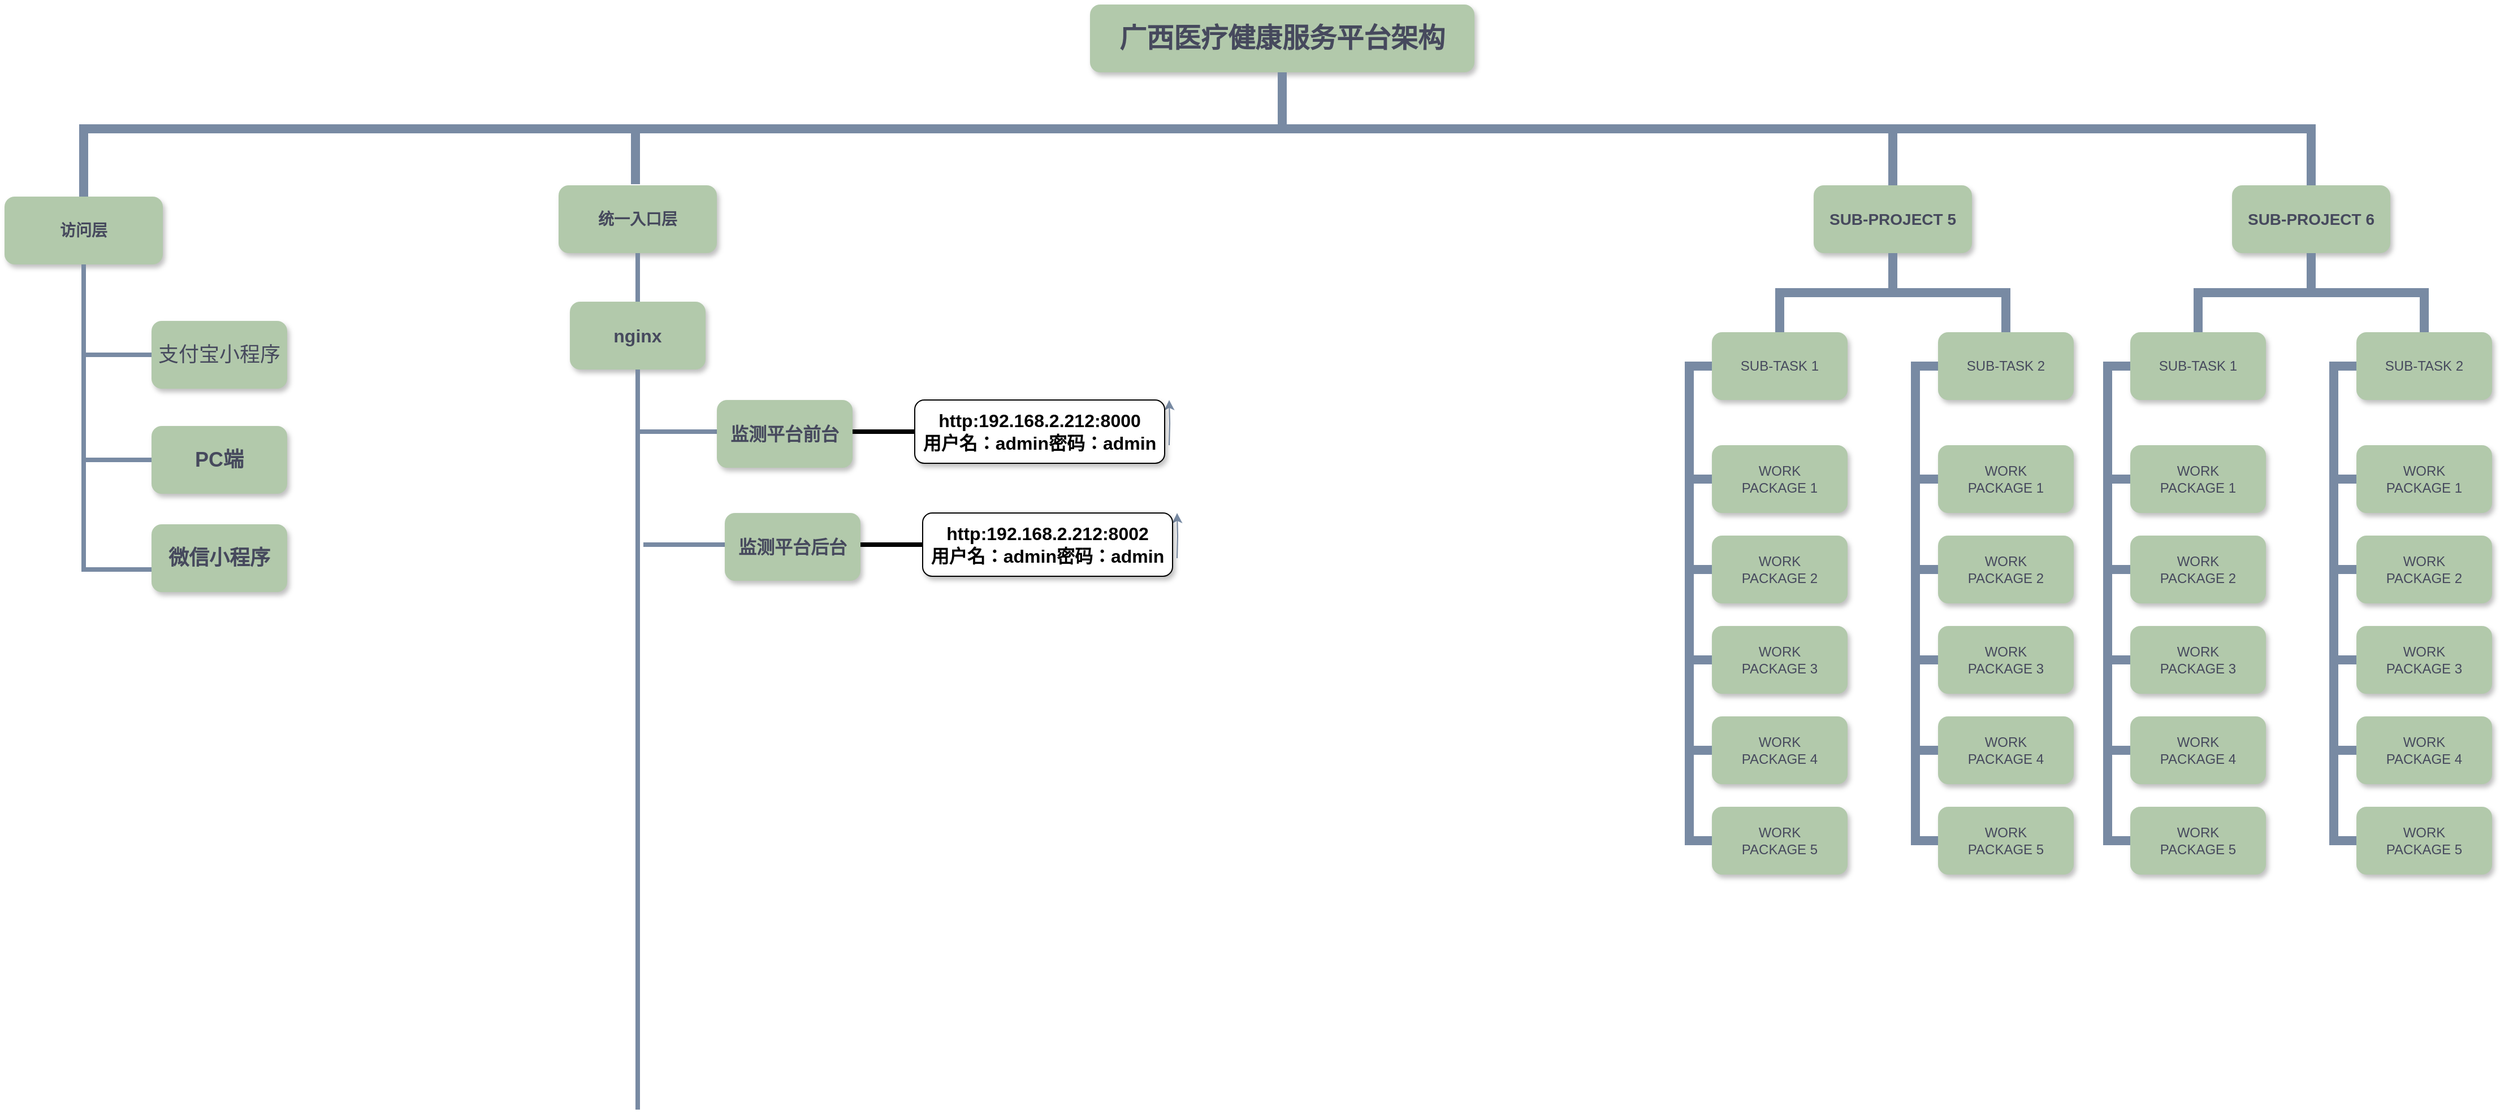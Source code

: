<mxfile version="13.9.2" type="github">
  <diagram name="Page-1" id="64c3da0e-402f-94eb-ee01-a36477274f13">
    <mxGraphModel dx="2370" dy="1270" grid="1" gridSize="13" guides="1" tooltips="1" connect="1" arrows="1" fold="1" page="1" pageScale="1" pageWidth="1169" pageHeight="826" math="0" shadow="0">
      <root>
        <mxCell id="0" />
        <mxCell id="1" parent="0" />
        <mxCell id="2" value="广西医疗健康服务平台架构" style="whiteSpace=wrap;rounded=1;shadow=1;fillColor=#B2C9AB;strokeColor=none;fontColor=#46495D;fontStyle=1;fontSize=24" parent="1" vertex="1">
          <mxGeometry x="1000" y="10" width="340" height="60" as="geometry" />
        </mxCell>
        <mxCell id="3" value="访问层" style="whiteSpace=wrap;rounded=1;fillColor=#B2C9AB;strokeColor=none;shadow=1;fontColor=#46495D;fontStyle=1;fontSize=14" parent="1" vertex="1">
          <mxGeometry x="40" y="180" width="140" height="60" as="geometry" />
        </mxCell>
        <mxCell id="4" value="统一入口层" style="whiteSpace=wrap;rounded=1;fillColor=#B2C9AB;strokeColor=none;shadow=1;fontColor=#46495D;fontStyle=1;fontSize=14" parent="1" vertex="1">
          <mxGeometry x="530" y="170.0" width="140" height="60" as="geometry" />
        </mxCell>
        <mxCell id="5" value="SUB-PROJECT 6" style="whiteSpace=wrap;rounded=1;fillColor=#B2C9AB;strokeColor=none;shadow=1;fontColor=#46495D;fontStyle=1;fontSize=14" parent="1" vertex="1">
          <mxGeometry x="2010" y="170.0" width="140" height="60" as="geometry" />
        </mxCell>
        <mxCell id="8" value="SUB-PROJECT 5" style="whiteSpace=wrap;rounded=1;fillColor=#B2C9AB;strokeColor=none;shadow=1;fontColor=#46495D;fontStyle=1;fontSize=14" parent="1" vertex="1">
          <mxGeometry x="1640" y="170.0" width="140" height="60" as="geometry" />
        </mxCell>
        <mxCell id="23" value="支付宝小程序" style="whiteSpace=wrap;rounded=1;fillColor=#B2C9AB;strokeColor=none;shadow=1;fontColor=#46495D;fontStyle=0;fontSize=18;" parent="1" vertex="1">
          <mxGeometry x="170.0" y="290.0" width="120" height="60" as="geometry" />
        </mxCell>
        <mxCell id="24" value="PC端" style="whiteSpace=wrap;rounded=1;fillColor=#B2C9AB;strokeColor=none;shadow=1;fontColor=#46495D;fontStyle=1;fontSize=18;" parent="1" vertex="1">
          <mxGeometry x="170.0" y="383.0" width="120" height="60" as="geometry" />
        </mxCell>
        <mxCell id="26" value="微信小程序" style="whiteSpace=wrap;rounded=1;fillColor=#B2C9AB;strokeColor=none;shadow=1;fontColor=#46495D;fontStyle=1;fontSize=18;" parent="1" vertex="1">
          <mxGeometry x="170.0" y="470.0" width="120" height="60" as="geometry" />
        </mxCell>
        <mxCell id="43" value="nginx" style="whiteSpace=wrap;rounded=1;fillColor=#B2C9AB;strokeColor=none;shadow=1;fontColor=#46495D;fontStyle=1;fontSize=16;" parent="1" vertex="1">
          <mxGeometry x="540.0" y="273.0" width="120" height="60" as="geometry" />
        </mxCell>
        <mxCell id="103" value="" style="edgeStyle=elbowEdgeStyle;elbow=vertical;rounded=0;fontColor=#46495D;endArrow=none;endFill=0;strokeWidth=4;strokeColor=#788AA3;" parent="1" source="3" edge="1">
          <mxGeometry width="100" height="100" relative="1" as="geometry">
            <mxPoint x="20" y="290" as="sourcePoint" />
            <mxPoint x="110" y="360" as="targetPoint" />
          </mxGeometry>
        </mxCell>
        <mxCell id="105" value="" style="edgeStyle=elbowEdgeStyle;elbow=horizontal;rounded=0;fontColor=#46495D;endArrow=none;endFill=0;strokeWidth=4;strokeColor=#788AA3;" parent="1" target="23" edge="1">
          <mxGeometry width="100" height="100" relative="1" as="geometry">
            <mxPoint x="110" y="360" as="sourcePoint" />
            <mxPoint x="110" y="380" as="targetPoint" />
            <Array as="points">
              <mxPoint x="110" y="430" />
              <mxPoint x="50" y="380" />
            </Array>
          </mxGeometry>
        </mxCell>
        <mxCell id="106" value="" style="edgeStyle=elbowEdgeStyle;elbow=horizontal;rounded=0;fontColor=#46495D;endArrow=none;endFill=0;strokeWidth=4;strokeColor=#788AA3;" parent="1" target="24" edge="1">
          <mxGeometry width="100" height="100" relative="1" as="geometry">
            <mxPoint x="110" y="360" as="sourcePoint" />
            <mxPoint x="80" y="440" as="targetPoint" />
            <Array as="points">
              <mxPoint x="110" y="480" />
              <mxPoint x="50" y="400" />
            </Array>
          </mxGeometry>
        </mxCell>
        <mxCell id="109" value="" style="edgeStyle=elbowEdgeStyle;elbow=horizontal;rounded=0;fontColor=#46495D;endArrow=none;endFill=0;strokeWidth=4;strokeColor=#788AA3;" parent="1" target="26" edge="1">
          <mxGeometry width="100" height="100" relative="1" as="geometry">
            <mxPoint x="110" y="340" as="sourcePoint" />
            <mxPoint x="100" y="460" as="targetPoint" />
            <Array as="points">
              <mxPoint x="110" y="510" />
              <mxPoint x="50" y="410" />
            </Array>
          </mxGeometry>
        </mxCell>
        <mxCell id="116" value="" style="edgeStyle=elbowEdgeStyle;elbow=vertical;rounded=0;fontColor=#46495D;endArrow=none;endFill=0;strokeWidth=4;strokeColor=#788AA3;" parent="1" source="4" target="43" edge="1">
          <mxGeometry width="100" height="100" relative="1" as="geometry">
            <mxPoint x="240" y="240.0" as="sourcePoint" />
            <mxPoint x="140" y="310" as="targetPoint" />
          </mxGeometry>
        </mxCell>
        <mxCell id="D-E3E2ECpoi-iPH8ubSQ-251" value="" style="edgeStyle=orthogonalEdgeStyle;curved=0;rounded=1;sketch=0;orthogonalLoop=1;jettySize=auto;html=1;strokeColor=#788AA3;fillColor=#B2C9AB;fontSize=18;fontColor=#46495D;" edge="1" parent="1">
          <mxGeometry relative="1" as="geometry">
            <mxPoint x="1070.0" y="400" as="sourcePoint" />
            <mxPoint x="1070.0" y="360" as="targetPoint" />
          </mxGeometry>
        </mxCell>
        <mxCell id="177" value="SUB-TASK 1" style="whiteSpace=wrap;rounded=1;fillColor=#B2C9AB;strokeColor=none;shadow=1;fontColor=#46495D;" parent="1" vertex="1">
          <mxGeometry x="1550.0" y="300.0" width="120" height="60" as="geometry" />
        </mxCell>
        <mxCell id="178" value="SUB-TASK 2" style="whiteSpace=wrap;rounded=1;fillColor=#B2C9AB;strokeColor=none;shadow=1;fontColor=#46495D;" parent="1" vertex="1">
          <mxGeometry x="1750.0" y="300.0" width="120" height="60" as="geometry" />
        </mxCell>
        <mxCell id="179" value="WORK&#xa;PACKAGE 1" style="whiteSpace=wrap;rounded=1;fillColor=#B2C9AB;strokeColor=none;shadow=1;fontColor=#46495D;fontStyle=0" parent="1" vertex="1">
          <mxGeometry x="1550.0" y="400.0" width="120" height="60" as="geometry" />
        </mxCell>
        <mxCell id="180" value="WORK&#xa;PACKAGE 2" style="whiteSpace=wrap;rounded=1;fillColor=#B2C9AB;strokeColor=none;shadow=1;fontColor=#46495D;fontStyle=0" parent="1" vertex="1">
          <mxGeometry x="1550" y="480.0" width="120" height="60" as="geometry" />
        </mxCell>
        <mxCell id="181" value="WORK&#xa;PACKAGE 3" style="whiteSpace=wrap;rounded=1;fillColor=#B2C9AB;strokeColor=none;shadow=1;fontColor=#46495D;fontStyle=0" parent="1" vertex="1">
          <mxGeometry x="1550.0" y="560.0" width="120" height="60" as="geometry" />
        </mxCell>
        <mxCell id="182" value="WORK&#xa;PACKAGE 4" style="whiteSpace=wrap;rounded=1;fillColor=#B2C9AB;strokeColor=none;shadow=1;fontColor=#46495D;fontStyle=0" parent="1" vertex="1">
          <mxGeometry x="1550" y="640.0" width="120" height="60" as="geometry" />
        </mxCell>
        <mxCell id="183" value="WORK&#xa;PACKAGE 5" style="whiteSpace=wrap;rounded=1;fillColor=#B2C9AB;strokeColor=none;shadow=1;fontColor=#46495D;fontStyle=0" parent="1" vertex="1">
          <mxGeometry x="1550" y="720.0" width="120" height="60" as="geometry" />
        </mxCell>
        <mxCell id="184" value="WORK&#xa;PACKAGE 1" style="whiteSpace=wrap;rounded=1;fillColor=#B2C9AB;strokeColor=none;shadow=1;fontColor=#46495D;fontStyle=0" parent="1" vertex="1">
          <mxGeometry x="1750.0" y="400.0" width="120" height="60" as="geometry" />
        </mxCell>
        <mxCell id="185" value="WORK&#xa;PACKAGE 2" style="whiteSpace=wrap;rounded=1;fillColor=#B2C9AB;strokeColor=none;shadow=1;fontColor=#46495D;fontStyle=0" parent="1" vertex="1">
          <mxGeometry x="1750.0" y="480.0" width="120" height="60" as="geometry" />
        </mxCell>
        <mxCell id="186" value="WORK&#xa;PACKAGE 3" style="whiteSpace=wrap;rounded=1;fillColor=#B2C9AB;strokeColor=none;shadow=1;fontColor=#46495D;fontStyle=0" parent="1" vertex="1">
          <mxGeometry x="1750.0" y="560.0" width="120" height="60" as="geometry" />
        </mxCell>
        <mxCell id="187" value="WORK&#xa;PACKAGE 4" style="whiteSpace=wrap;rounded=1;fillColor=#B2C9AB;strokeColor=none;shadow=1;fontColor=#46495D;fontStyle=0" parent="1" vertex="1">
          <mxGeometry x="1750.0" y="640.0" width="120" height="60" as="geometry" />
        </mxCell>
        <mxCell id="188" value="WORK&#xa;PACKAGE 5" style="whiteSpace=wrap;rounded=1;fillColor=#B2C9AB;strokeColor=none;shadow=1;fontColor=#46495D;fontStyle=0" parent="1" vertex="1">
          <mxGeometry x="1750.0" y="720.0" width="120" height="60" as="geometry" />
        </mxCell>
        <mxCell id="189" value="" style="edgeStyle=elbowEdgeStyle;elbow=horizontal;rounded=0;fontColor=#46495D;endArrow=none;endFill=0;strokeWidth=8;strokeColor=#788AA3;" parent="1" source="177" target="179" edge="1">
          <mxGeometry width="100" height="100" relative="1" as="geometry">
            <mxPoint x="1530" y="330.0" as="sourcePoint" />
            <mxPoint x="1540.0" y="430.0" as="targetPoint" />
            <Array as="points">
              <mxPoint x="1530" y="380.0" />
            </Array>
          </mxGeometry>
        </mxCell>
        <mxCell id="190" value="" style="edgeStyle=elbowEdgeStyle;elbow=horizontal;rounded=0;fontColor=#46495D;endArrow=none;endFill=0;strokeWidth=8;strokeColor=#788AA3;" parent="1" source="177" target="180" edge="1">
          <mxGeometry width="100" height="100" relative="1" as="geometry">
            <mxPoint x="1540" y="330.0" as="sourcePoint" />
            <mxPoint x="1540.0" y="510.0" as="targetPoint" />
            <Array as="points">
              <mxPoint x="1530" y="420.0" />
            </Array>
          </mxGeometry>
        </mxCell>
        <mxCell id="191" value="" style="edgeStyle=elbowEdgeStyle;elbow=horizontal;rounded=0;fontColor=#46495D;endArrow=none;endFill=0;strokeWidth=8;strokeColor=#788AA3;" parent="1" source="177" target="183" edge="1">
          <mxGeometry width="100" height="100" relative="1" as="geometry">
            <mxPoint x="1540" y="330.0" as="sourcePoint" />
            <mxPoint x="1540" y="750.0" as="targetPoint" />
            <Array as="points">
              <mxPoint x="1530" y="550.0" />
            </Array>
          </mxGeometry>
        </mxCell>
        <mxCell id="192" value="" style="edgeStyle=elbowEdgeStyle;elbow=horizontal;rounded=0;fontColor=#46495D;endArrow=none;endFill=0;strokeWidth=8;strokeColor=#788AA3;" parent="1" source="177" target="182" edge="1">
          <mxGeometry width="100" height="100" relative="1" as="geometry">
            <mxPoint x="1540" y="330.0" as="sourcePoint" />
            <mxPoint x="1540" y="670.0" as="targetPoint" />
            <Array as="points">
              <mxPoint x="1530" y="500.0" />
            </Array>
          </mxGeometry>
        </mxCell>
        <mxCell id="193" value="" style="edgeStyle=elbowEdgeStyle;elbow=horizontal;rounded=0;fontColor=#46495D;endArrow=none;endFill=0;strokeWidth=8;strokeColor=#788AA3;" parent="1" source="177" target="181" edge="1">
          <mxGeometry width="100" height="100" relative="1" as="geometry">
            <mxPoint x="1540" y="330.0" as="sourcePoint" />
            <mxPoint x="1540.0" y="590.0" as="targetPoint" />
            <Array as="points">
              <mxPoint x="1530" y="470.0" />
            </Array>
          </mxGeometry>
        </mxCell>
        <mxCell id="194" value="" style="edgeStyle=elbowEdgeStyle;elbow=horizontal;rounded=0;fontColor=#46495D;endArrow=none;endFill=0;strokeWidth=8;strokeColor=#788AA3;" parent="1" source="178" target="184" edge="1">
          <mxGeometry width="100" height="100" relative="1" as="geometry">
            <mxPoint x="1720" y="330.0" as="sourcePoint" />
            <mxPoint x="1730.0" y="430.0" as="targetPoint" />
            <Array as="points">
              <mxPoint x="1730" y="380.0" />
            </Array>
          </mxGeometry>
        </mxCell>
        <mxCell id="195" value="" style="edgeStyle=elbowEdgeStyle;elbow=horizontal;rounded=0;fontColor=#46495D;endArrow=none;endFill=0;strokeWidth=8;strokeColor=#788AA3;" parent="1" source="178" target="185" edge="1">
          <mxGeometry width="100" height="100" relative="1" as="geometry">
            <mxPoint x="1730" y="330.0" as="sourcePoint" />
            <mxPoint x="1730.0" y="510.0" as="targetPoint" />
            <Array as="points">
              <mxPoint x="1730" y="420.0" />
            </Array>
          </mxGeometry>
        </mxCell>
        <mxCell id="196" value="" style="edgeStyle=elbowEdgeStyle;elbow=horizontal;rounded=0;fontColor=#46495D;endArrow=none;endFill=0;strokeWidth=8;strokeColor=#788AA3;" parent="1" source="178" target="188" edge="1">
          <mxGeometry width="100" height="100" relative="1" as="geometry">
            <mxPoint x="1730" y="330.0" as="sourcePoint" />
            <mxPoint x="1730" y="750.0" as="targetPoint" />
            <Array as="points">
              <mxPoint x="1730" y="540.0" />
            </Array>
          </mxGeometry>
        </mxCell>
        <mxCell id="197" value="" style="edgeStyle=elbowEdgeStyle;elbow=horizontal;rounded=0;fontColor=#46495D;endArrow=none;endFill=0;strokeWidth=8;strokeColor=#788AA3;" parent="1" source="178" target="187" edge="1">
          <mxGeometry width="100" height="100" relative="1" as="geometry">
            <mxPoint x="1730" y="330.0" as="sourcePoint" />
            <mxPoint x="1730" y="670.0" as="targetPoint" />
            <Array as="points">
              <mxPoint x="1730" y="500.0" />
            </Array>
          </mxGeometry>
        </mxCell>
        <mxCell id="198" value="" style="edgeStyle=elbowEdgeStyle;elbow=horizontal;rounded=0;fontColor=#46495D;endArrow=none;endFill=0;strokeWidth=8;strokeColor=#788AA3;" parent="1" source="178" target="186" edge="1">
          <mxGeometry width="100" height="100" relative="1" as="geometry">
            <mxPoint x="1730" y="330.0" as="sourcePoint" />
            <mxPoint x="1730.0" y="590.0" as="targetPoint" />
            <Array as="points">
              <mxPoint x="1730" y="470.0" />
            </Array>
          </mxGeometry>
        </mxCell>
        <mxCell id="199" value="SUB-TASK 1" style="whiteSpace=wrap;rounded=1;fillColor=#B2C9AB;strokeColor=none;shadow=1;fontColor=#46495D;" parent="1" vertex="1">
          <mxGeometry x="1920.0" y="300.0" width="120" height="60" as="geometry" />
        </mxCell>
        <mxCell id="200" value="SUB-TASK 2" style="whiteSpace=wrap;rounded=1;fillColor=#B2C9AB;strokeColor=none;shadow=1;fontColor=#46495D;" parent="1" vertex="1">
          <mxGeometry x="2120" y="300.0" width="120" height="60" as="geometry" />
        </mxCell>
        <mxCell id="201" value="WORK&#xa;PACKAGE 1" style="whiteSpace=wrap;rounded=1;fillColor=#B2C9AB;strokeColor=none;shadow=1;fontColor=#46495D;fontStyle=0" parent="1" vertex="1">
          <mxGeometry x="1920.0" y="400.0" width="120" height="60" as="geometry" />
        </mxCell>
        <mxCell id="202" value="WORK&#xa;PACKAGE 2" style="whiteSpace=wrap;rounded=1;fillColor=#B2C9AB;strokeColor=none;shadow=1;fontColor=#46495D;fontStyle=0" parent="1" vertex="1">
          <mxGeometry x="1920" y="480.0" width="120" height="60" as="geometry" />
        </mxCell>
        <mxCell id="203" value="WORK&#xa;PACKAGE 3" style="whiteSpace=wrap;rounded=1;fillColor=#B2C9AB;strokeColor=none;shadow=1;fontColor=#46495D;fontStyle=0" parent="1" vertex="1">
          <mxGeometry x="1920.0" y="560.0" width="120" height="60" as="geometry" />
        </mxCell>
        <mxCell id="204" value="WORK&#xa;PACKAGE 4" style="whiteSpace=wrap;rounded=1;fillColor=#B2C9AB;strokeColor=none;shadow=1;fontColor=#46495D;fontStyle=0" parent="1" vertex="1">
          <mxGeometry x="1920" y="640.0" width="120" height="60" as="geometry" />
        </mxCell>
        <mxCell id="205" value="WORK&#xa;PACKAGE 5" style="whiteSpace=wrap;rounded=1;fillColor=#B2C9AB;strokeColor=none;shadow=1;fontColor=#46495D;fontStyle=0" parent="1" vertex="1">
          <mxGeometry x="1920" y="720.0" width="120" height="60" as="geometry" />
        </mxCell>
        <mxCell id="206" value="WORK&#xa;PACKAGE 1" style="whiteSpace=wrap;rounded=1;fillColor=#B2C9AB;strokeColor=none;shadow=1;fontColor=#46495D;fontStyle=0" parent="1" vertex="1">
          <mxGeometry x="2120.0" y="400.0" width="120" height="60" as="geometry" />
        </mxCell>
        <mxCell id="207" value="WORK&#xa;PACKAGE 2" style="whiteSpace=wrap;rounded=1;fillColor=#B2C9AB;strokeColor=none;shadow=1;fontColor=#46495D;fontStyle=0" parent="1" vertex="1">
          <mxGeometry x="2120.0" y="480.0" width="120" height="60" as="geometry" />
        </mxCell>
        <mxCell id="208" value="WORK&#xa;PACKAGE 3" style="whiteSpace=wrap;rounded=1;fillColor=#B2C9AB;strokeColor=none;shadow=1;fontColor=#46495D;fontStyle=0" parent="1" vertex="1">
          <mxGeometry x="2120.0" y="560.0" width="120" height="60" as="geometry" />
        </mxCell>
        <mxCell id="209" value="WORK&#xa;PACKAGE 4" style="whiteSpace=wrap;rounded=1;fillColor=#B2C9AB;strokeColor=none;shadow=1;fontColor=#46495D;fontStyle=0" parent="1" vertex="1">
          <mxGeometry x="2120.0" y="640.0" width="120" height="60" as="geometry" />
        </mxCell>
        <mxCell id="210" value="WORK&#xa;PACKAGE 5" style="whiteSpace=wrap;rounded=1;fillColor=#B2C9AB;strokeColor=none;shadow=1;fontColor=#46495D;fontStyle=0" parent="1" vertex="1">
          <mxGeometry x="2120" y="720.0" width="120" height="60" as="geometry" />
        </mxCell>
        <mxCell id="211" value="" style="edgeStyle=elbowEdgeStyle;elbow=horizontal;rounded=0;fontColor=#46495D;endArrow=none;endFill=0;strokeWidth=8;strokeColor=#788AA3;" parent="1" source="199" target="201" edge="1">
          <mxGeometry width="100" height="100" relative="1" as="geometry">
            <mxPoint x="1900" y="330.0" as="sourcePoint" />
            <mxPoint x="1910.0" y="430.0" as="targetPoint" />
            <Array as="points">
              <mxPoint x="1900" y="380.0" />
            </Array>
          </mxGeometry>
        </mxCell>
        <mxCell id="212" value="" style="edgeStyle=elbowEdgeStyle;elbow=horizontal;rounded=0;fontColor=#46495D;endArrow=none;endFill=0;strokeWidth=8;strokeColor=#788AA3;" parent="1" source="199" target="202" edge="1">
          <mxGeometry width="100" height="100" relative="1" as="geometry">
            <mxPoint x="1910" y="330.0" as="sourcePoint" />
            <mxPoint x="1910.0" y="510.0" as="targetPoint" />
            <Array as="points">
              <mxPoint x="1900" y="420.0" />
            </Array>
          </mxGeometry>
        </mxCell>
        <mxCell id="213" value="" style="edgeStyle=elbowEdgeStyle;elbow=horizontal;rounded=0;fontColor=#46495D;endArrow=none;endFill=0;strokeWidth=8;strokeColor=#788AA3;" parent="1" source="199" target="205" edge="1">
          <mxGeometry width="100" height="100" relative="1" as="geometry">
            <mxPoint x="1910" y="330.0" as="sourcePoint" />
            <mxPoint x="1910" y="750.0" as="targetPoint" />
            <Array as="points">
              <mxPoint x="1900" y="550.0" />
            </Array>
          </mxGeometry>
        </mxCell>
        <mxCell id="214" value="" style="edgeStyle=elbowEdgeStyle;elbow=horizontal;rounded=0;fontColor=#46495D;endArrow=none;endFill=0;strokeWidth=8;strokeColor=#788AA3;" parent="1" source="199" target="204" edge="1">
          <mxGeometry width="100" height="100" relative="1" as="geometry">
            <mxPoint x="1910" y="330.0" as="sourcePoint" />
            <mxPoint x="1910" y="670.0" as="targetPoint" />
            <Array as="points">
              <mxPoint x="1900" y="500.0" />
            </Array>
          </mxGeometry>
        </mxCell>
        <mxCell id="215" value="" style="edgeStyle=elbowEdgeStyle;elbow=horizontal;rounded=0;fontColor=#46495D;endArrow=none;endFill=0;strokeWidth=8;strokeColor=#788AA3;" parent="1" source="199" target="203" edge="1">
          <mxGeometry width="100" height="100" relative="1" as="geometry">
            <mxPoint x="1910" y="330.0" as="sourcePoint" />
            <mxPoint x="1910.0" y="590.0" as="targetPoint" />
            <Array as="points">
              <mxPoint x="1900" y="470.0" />
            </Array>
          </mxGeometry>
        </mxCell>
        <mxCell id="216" value="" style="edgeStyle=elbowEdgeStyle;elbow=horizontal;rounded=0;fontColor=#46495D;endArrow=none;endFill=0;strokeWidth=8;strokeColor=#788AA3;" parent="1" source="200" target="206" edge="1">
          <mxGeometry width="100" height="100" relative="1" as="geometry">
            <mxPoint x="2090" y="330.0" as="sourcePoint" />
            <mxPoint x="2100.0" y="430.0" as="targetPoint" />
            <Array as="points">
              <mxPoint x="2100" y="380.0" />
            </Array>
          </mxGeometry>
        </mxCell>
        <mxCell id="217" value="" style="edgeStyle=elbowEdgeStyle;elbow=horizontal;rounded=0;fontColor=#46495D;endArrow=none;endFill=0;strokeWidth=8;strokeColor=#788AA3;" parent="1" source="200" target="207" edge="1">
          <mxGeometry width="100" height="100" relative="1" as="geometry">
            <mxPoint x="2100" y="330.0" as="sourcePoint" />
            <mxPoint x="2100" y="510.0" as="targetPoint" />
            <Array as="points">
              <mxPoint x="2100" y="420.0" />
            </Array>
          </mxGeometry>
        </mxCell>
        <mxCell id="218" value="" style="edgeStyle=elbowEdgeStyle;elbow=horizontal;rounded=0;fontColor=#46495D;endArrow=none;endFill=0;strokeWidth=8;strokeColor=#788AA3;" parent="1" source="200" target="210" edge="1">
          <mxGeometry width="100" height="100" relative="1" as="geometry">
            <mxPoint x="2100" y="330.0" as="sourcePoint" />
            <mxPoint x="2100" y="750.0" as="targetPoint" />
            <Array as="points">
              <mxPoint x="2100" y="540.0" />
            </Array>
          </mxGeometry>
        </mxCell>
        <mxCell id="219" value="" style="edgeStyle=elbowEdgeStyle;elbow=horizontal;rounded=0;fontColor=#46495D;endArrow=none;endFill=0;strokeWidth=8;strokeColor=#788AA3;" parent="1" source="200" target="209" edge="1">
          <mxGeometry width="100" height="100" relative="1" as="geometry">
            <mxPoint x="2100" y="330.0" as="sourcePoint" />
            <mxPoint x="2100" y="670.0" as="targetPoint" />
            <Array as="points">
              <mxPoint x="2100" y="500.0" />
            </Array>
          </mxGeometry>
        </mxCell>
        <mxCell id="220" value="" style="edgeStyle=elbowEdgeStyle;elbow=horizontal;rounded=0;fontColor=#46495D;endArrow=none;endFill=0;strokeWidth=8;strokeColor=#788AA3;" parent="1" source="200" target="208" edge="1">
          <mxGeometry width="100" height="100" relative="1" as="geometry">
            <mxPoint x="2100" y="330.0" as="sourcePoint" />
            <mxPoint x="2100" y="590.0" as="targetPoint" />
            <Array as="points">
              <mxPoint x="2100" y="470.0" />
            </Array>
          </mxGeometry>
        </mxCell>
        <mxCell id="225" value="" style="edgeStyle=elbowEdgeStyle;elbow=vertical;rounded=0;fontColor=#46495D;endArrow=none;endFill=0;strokeWidth=8;strokeColor=#788AA3;" parent="1" source="8" target="177" edge="1">
          <mxGeometry width="100" height="100" relative="1" as="geometry">
            <mxPoint x="1550" y="290" as="sourcePoint" />
            <mxPoint x="1650" y="190" as="targetPoint" />
          </mxGeometry>
        </mxCell>
        <mxCell id="226" value="" style="edgeStyle=elbowEdgeStyle;elbow=vertical;rounded=0;fontColor=#46495D;endArrow=none;endFill=0;strokeWidth=8;strokeColor=#788AA3;" parent="1" source="8" target="178" edge="1">
          <mxGeometry width="100" height="100" relative="1" as="geometry">
            <mxPoint x="1780" y="290" as="sourcePoint" />
            <mxPoint x="1880" y="190" as="targetPoint" />
          </mxGeometry>
        </mxCell>
        <mxCell id="227" value="" style="edgeStyle=elbowEdgeStyle;elbow=vertical;rounded=0;fontColor=#46495D;endArrow=none;endFill=0;strokeWidth=8;strokeColor=#788AA3;" parent="1" source="5" target="199" edge="1">
          <mxGeometry width="100" height="100" relative="1" as="geometry">
            <mxPoint x="1900" y="290" as="sourcePoint" />
            <mxPoint x="2000" y="190" as="targetPoint" />
          </mxGeometry>
        </mxCell>
        <mxCell id="228" value="" style="edgeStyle=elbowEdgeStyle;elbow=vertical;rounded=0;fontColor=#46495D;endArrow=none;endFill=0;strokeWidth=8;strokeColor=#788AA3;" parent="1" source="5" target="200" edge="1">
          <mxGeometry width="100" height="100" relative="1" as="geometry">
            <mxPoint x="2160" y="290" as="sourcePoint" />
            <mxPoint x="2260" y="190" as="targetPoint" />
          </mxGeometry>
        </mxCell>
        <mxCell id="229" value="" style="edgeStyle=elbowEdgeStyle;elbow=vertical;rounded=0;fontColor=#46495D;endArrow=none;endFill=0;strokeWidth=8;strokeColor=#788AA3;" parent="1" source="2" target="3" edge="1">
          <mxGeometry width="100" height="100" relative="1" as="geometry">
            <mxPoint x="540" y="140" as="sourcePoint" />
            <mxPoint x="640" y="40" as="targetPoint" />
            <Array as="points">
              <mxPoint x="637" y="120" />
            </Array>
          </mxGeometry>
        </mxCell>
        <mxCell id="233" value="" style="edgeStyle=elbowEdgeStyle;elbow=vertical;rounded=0;fontColor=#46495D;endArrow=none;endFill=0;strokeWidth=8;strokeColor=#788AA3;" parent="1" source="2" target="8" edge="1">
          <mxGeometry width="100" height="100" relative="1" as="geometry">
            <mxPoint x="580" y="180" as="sourcePoint" />
            <mxPoint x="680" y="80" as="targetPoint" />
          </mxGeometry>
        </mxCell>
        <mxCell id="234" value="" style="edgeStyle=elbowEdgeStyle;elbow=vertical;rounded=0;fontColor=#46495D;endArrow=none;endFill=0;strokeWidth=8;strokeColor=#788AA3;" parent="1" source="2" target="5" edge="1">
          <mxGeometry width="100" height="100" relative="1" as="geometry">
            <mxPoint x="590" y="190" as="sourcePoint" />
            <mxPoint x="690" y="90" as="targetPoint" />
            <Array as="points">
              <mxPoint x="1677" y="120" />
            </Array>
          </mxGeometry>
        </mxCell>
        <mxCell id="D-E3E2ECpoi-iPH8ubSQ-250" value="" style="edgeStyle=elbowEdgeStyle;elbow=vertical;rounded=0;fontColor=#46495D;endArrow=none;endFill=0;strokeWidth=8;strokeColor=#788AA3;" edge="1" parent="1">
          <mxGeometry width="100" height="100" relative="1" as="geometry">
            <mxPoint x="598" y="117" as="sourcePoint" />
            <mxPoint x="598" y="169" as="targetPoint" />
          </mxGeometry>
        </mxCell>
        <mxCell id="D-E3E2ECpoi-iPH8ubSQ-257" value="" style="line;strokeWidth=4;direction=south;html=1;rounded=0;sketch=0;fillColor=#B2C9AB;fontSize=16;fontColor=#46495D;strokeColor=#788AA3;" vertex="1" parent="1">
          <mxGeometry x="595" y="333" width="10" height="655" as="geometry" />
        </mxCell>
        <mxCell id="D-E3E2ECpoi-iPH8ubSQ-258" value="" style="line;strokeWidth=4;html=1;perimeter=backbonePerimeter;points=[];outlineConnect=0;rounded=0;sketch=0;fillColor=#B2C9AB;fontSize=16;fontColor=#46495D;strokeColor=#788AA3;" vertex="1" parent="1">
          <mxGeometry x="598" y="383" width="104" height="10" as="geometry" />
        </mxCell>
        <mxCell id="D-E3E2ECpoi-iPH8ubSQ-263" value="监测平台前台" style="whiteSpace=wrap;rounded=1;fillColor=#B2C9AB;strokeColor=none;shadow=1;fontColor=#46495D;fontStyle=1;fontSize=16;" vertex="1" parent="1">
          <mxGeometry x="670.0" y="360.0" width="120" height="60" as="geometry" />
        </mxCell>
        <mxCell id="D-E3E2ECpoi-iPH8ubSQ-266" value="" style="line;strokeWidth=4;html=1;perimeter=backbonePerimeter;points=[];outlineConnect=0;rounded=0;sketch=0;fillColor=#B2C9AB;fontSize=16;fontColor=#46495D;" vertex="1" parent="1">
          <mxGeometry x="790" y="383" width="81" height="10" as="geometry" />
        </mxCell>
        <mxCell id="D-E3E2ECpoi-iPH8ubSQ-267" value="http:192.168.2.212:8000&#xa;用户名：admin密码：admin" style="whiteSpace=wrap;rounded=1;shadow=1;fontStyle=1;fontSize=16;" vertex="1" parent="1">
          <mxGeometry x="845" y="360" width="221" height="56" as="geometry" />
        </mxCell>
        <mxCell id="D-E3E2ECpoi-iPH8ubSQ-269" value="" style="edgeStyle=orthogonalEdgeStyle;curved=0;rounded=1;sketch=0;orthogonalLoop=1;jettySize=auto;html=1;strokeColor=#788AA3;fillColor=#B2C9AB;fontSize=18;fontColor=#46495D;" edge="1" parent="1">
          <mxGeometry relative="1" as="geometry">
            <mxPoint x="1077.0" y="500" as="sourcePoint" />
            <mxPoint x="1077.0" y="460" as="targetPoint" />
          </mxGeometry>
        </mxCell>
        <mxCell id="D-E3E2ECpoi-iPH8ubSQ-270" value="" style="line;strokeWidth=4;html=1;perimeter=backbonePerimeter;points=[];outlineConnect=0;rounded=0;sketch=0;fillColor=#B2C9AB;fontSize=16;fontColor=#46495D;strokeColor=#788AA3;" vertex="1" parent="1">
          <mxGeometry x="605" y="483" width="104" height="10" as="geometry" />
        </mxCell>
        <mxCell id="D-E3E2ECpoi-iPH8ubSQ-271" value="监测平台后台" style="whiteSpace=wrap;rounded=1;fillColor=#B2C9AB;strokeColor=none;shadow=1;fontColor=#46495D;fontStyle=1;fontSize=16;" vertex="1" parent="1">
          <mxGeometry x="677.0" y="460.0" width="120" height="60" as="geometry" />
        </mxCell>
        <mxCell id="D-E3E2ECpoi-iPH8ubSQ-272" value="" style="line;strokeWidth=4;html=1;perimeter=backbonePerimeter;points=[];outlineConnect=0;rounded=0;sketch=0;fillColor=#B2C9AB;fontSize=16;fontColor=#46495D;" vertex="1" parent="1">
          <mxGeometry x="797" y="483" width="81" height="10" as="geometry" />
        </mxCell>
        <mxCell id="D-E3E2ECpoi-iPH8ubSQ-273" value="http:192.168.2.212:8002&#xa;用户名：admin密码：admin" style="whiteSpace=wrap;rounded=1;shadow=1;fontStyle=1;fontSize=16;" vertex="1" parent="1">
          <mxGeometry x="852" y="460" width="221" height="56" as="geometry" />
        </mxCell>
      </root>
    </mxGraphModel>
  </diagram>
</mxfile>
